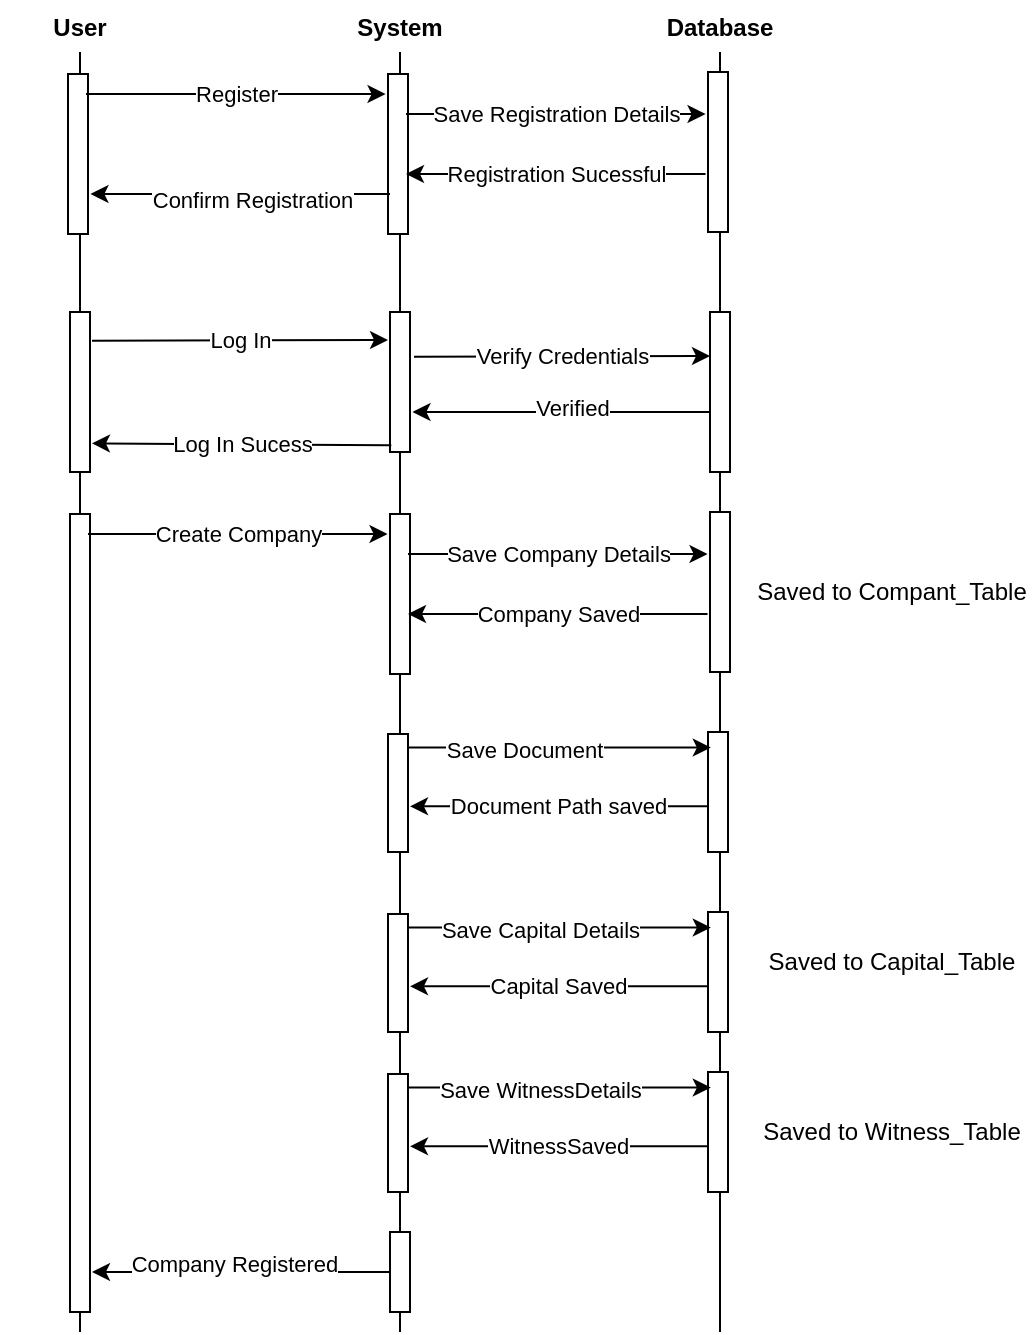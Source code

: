 <mxfile><diagram id="C_CAn81coQiGLjPqANE4" name="Page-1"><mxGraphModel dx="796" dy="611" grid="1" gridSize="10" guides="1" tooltips="1" connect="1" arrows="1" fold="1" page="1" pageScale="1" pageWidth="827" pageHeight="1169" math="0" shadow="0"><root><mxCell id="0"/><mxCell id="1" parent="0"/><mxCell id="4" value="" style="line;strokeWidth=1;fillColor=none;align=left;verticalAlign=middle;spacingTop=-1;spacingLeft=3;spacingRight=3;rotatable=0;labelPosition=right;points=[];portConstraint=eastwest;strokeColor=inherit;direction=south;" vertex="1" parent="1"><mxGeometry x="480" y="40" width="8" height="640" as="geometry"/></mxCell><mxCell id="5" value="" style="line;strokeWidth=1;fillColor=none;align=left;verticalAlign=middle;spacingTop=-1;spacingLeft=3;spacingRight=3;rotatable=0;labelPosition=right;points=[];portConstraint=eastwest;strokeColor=inherit;direction=south;" vertex="1" parent="1"><mxGeometry x="320" y="40" width="8" height="640" as="geometry"/></mxCell><mxCell id="6" value="" style="line;strokeWidth=1;fillColor=none;align=left;verticalAlign=middle;spacingTop=-1;spacingLeft=3;spacingRight=3;rotatable=0;labelPosition=right;points=[];portConstraint=eastwest;strokeColor=inherit;direction=south;" vertex="1" parent="1"><mxGeometry x="160" y="40" width="8" height="640" as="geometry"/></mxCell><mxCell id="8" value="" style="html=1;points=[];perimeter=orthogonalPerimeter;" vertex="1" parent="1"><mxGeometry x="159" y="170" width="10" height="80" as="geometry"/></mxCell><mxCell id="9" value="Verify Credentials" style="edgeStyle=none;html=1;exitX=1.2;exitY=0.454;exitDx=0;exitDy=0;exitPerimeter=0;" edge="1" parent="1"><mxGeometry relative="1" as="geometry"><mxPoint x="479" y="192" as="targetPoint"/><mxPoint x="331" y="192.32" as="sourcePoint"/></mxGeometry></mxCell><mxCell id="10" value="" style="html=1;points=[];perimeter=orthogonalPerimeter;" vertex="1" parent="1"><mxGeometry x="319" y="170" width="10" height="70" as="geometry"/></mxCell><mxCell id="11" style="edgeStyle=none;html=1;entryX=1.022;entryY=0.721;entryDx=0;entryDy=0;entryPerimeter=0;" edge="1" parent="1"><mxGeometry relative="1" as="geometry"><mxPoint x="480" y="220.0" as="sourcePoint"/><mxPoint x="330.22" y="220.0" as="targetPoint"/></mxGeometry></mxCell><mxCell id="12" value="Verified" style="edgeLabel;html=1;align=center;verticalAlign=middle;resizable=0;points=[];" vertex="1" connectable="0" parent="11"><mxGeometry x="-0.155" y="-2" relative="1" as="geometry"><mxPoint x="-7" as="offset"/></mxGeometry></mxCell><mxCell id="13" value="" style="html=1;points=[];perimeter=orthogonalPerimeter;" vertex="1" parent="1"><mxGeometry x="479" y="170" width="10" height="80" as="geometry"/></mxCell><mxCell id="14" value="Log In Sucess" style="edgeStyle=none;html=1;exitX=0.065;exitY=0.758;exitDx=0;exitDy=0;exitPerimeter=0;entryX=1.097;entryY=0.746;entryDx=0;entryDy=0;entryPerimeter=0;" edge="1" parent="1"><mxGeometry relative="1" as="geometry"><mxPoint x="319.65" y="236.64" as="sourcePoint"/><mxPoint x="169.97" y="235.68" as="targetPoint"/></mxGeometry></mxCell><mxCell id="15" value="System" style="text;align=center;fontStyle=1;verticalAlign=middle;spacingLeft=3;spacingRight=3;strokeColor=none;rotatable=0;points=[[0,0.5],[1,0.5]];portConstraint=eastwest;" vertex="1" parent="1"><mxGeometry x="284" y="14" width="80" height="26" as="geometry"/></mxCell><mxCell id="16" value="User" style="text;align=center;fontStyle=1;verticalAlign=middle;spacingLeft=3;spacingRight=3;strokeColor=none;rotatable=0;points=[[0,0.5],[1,0.5]];portConstraint=eastwest;" vertex="1" parent="1"><mxGeometry x="124" y="14" width="80" height="26" as="geometry"/></mxCell><mxCell id="18" value="Database" style="text;align=center;fontStyle=1;verticalAlign=middle;spacingLeft=3;spacingRight=3;strokeColor=none;rotatable=0;points=[[0,0.5],[1,0.5]];portConstraint=eastwest;" vertex="1" parent="1"><mxGeometry x="444" y="14" width="80" height="26" as="geometry"/></mxCell><mxCell id="65" style="edgeStyle=none;html=1;entryX=1.1;entryY=0.613;entryDx=0;entryDy=0;entryPerimeter=0;" edge="1" parent="1" source="20" target="21"><mxGeometry relative="1" as="geometry"/></mxCell><mxCell id="66" value="Capital Saved" style="edgeLabel;html=1;align=center;verticalAlign=middle;resizable=0;points=[];" vertex="1" connectable="0" parent="65"><mxGeometry x="0.176" relative="1" as="geometry"><mxPoint x="12" as="offset"/></mxGeometry></mxCell><mxCell id="20" value="" style="html=1;points=[];perimeter=orthogonalPerimeter;" vertex="1" parent="1"><mxGeometry x="478" y="470" width="10" height="60" as="geometry"/></mxCell><mxCell id="63" style="edgeStyle=none;html=1;entryX=0.14;entryY=0.13;entryDx=0;entryDy=0;entryPerimeter=0;" edge="1" parent="1" source="21" target="20"><mxGeometry relative="1" as="geometry"/></mxCell><mxCell id="64" value="Save Capital Details" style="edgeLabel;html=1;align=center;verticalAlign=middle;resizable=0;points=[];" vertex="1" connectable="0" parent="63"><mxGeometry x="-0.242" y="-1" relative="1" as="geometry"><mxPoint x="8" as="offset"/></mxGeometry></mxCell><mxCell id="21" value="" style="html=1;points=[];perimeter=orthogonalPerimeter;" vertex="1" parent="1"><mxGeometry x="318" y="471" width="10" height="59" as="geometry"/></mxCell><mxCell id="26" value="" style="html=1;points=[];perimeter=orthogonalPerimeter;" vertex="1" parent="1"><mxGeometry x="159" y="271" width="10" height="399" as="geometry"/></mxCell><mxCell id="27" value="" style="html=1;points=[];perimeter=orthogonalPerimeter;" vertex="1" parent="1"><mxGeometry x="479" y="270" width="10" height="80" as="geometry"/></mxCell><mxCell id="28" value="" style="html=1;points=[];perimeter=orthogonalPerimeter;" vertex="1" parent="1"><mxGeometry x="319" y="271" width="10" height="80" as="geometry"/></mxCell><mxCell id="31" value="Create Company" style="edgeStyle=none;html=1;entryX=1.022;entryY=0.721;entryDx=0;entryDy=0;entryPerimeter=0;" edge="1" parent="1"><mxGeometry relative="1" as="geometry"><mxPoint x="168.0" y="281" as="sourcePoint"/><mxPoint x="317.78" y="281" as="targetPoint"/></mxGeometry></mxCell><mxCell id="32" value="Save Company Details" style="edgeStyle=none;html=1;entryX=1.022;entryY=0.721;entryDx=0;entryDy=0;entryPerimeter=0;" edge="1" parent="1"><mxGeometry relative="1" as="geometry"><mxPoint x="328.0" y="291" as="sourcePoint"/><mxPoint x="477.78" y="291" as="targetPoint"/></mxGeometry></mxCell><mxCell id="33" value="Company Saved" style="edgeStyle=none;html=1;entryX=1.022;entryY=0.721;entryDx=0;entryDy=0;entryPerimeter=0;" edge="1" parent="1"><mxGeometry relative="1" as="geometry"><mxPoint x="477.78" y="321" as="sourcePoint"/><mxPoint x="328.0" y="321" as="targetPoint"/></mxGeometry></mxCell><mxCell id="52" value="Log In" style="edgeStyle=none;html=1;exitX=1.2;exitY=0.454;exitDx=0;exitDy=0;exitPerimeter=0;" edge="1" parent="1"><mxGeometry relative="1" as="geometry"><mxPoint x="318" y="184" as="targetPoint"/><mxPoint x="170" y="184.32" as="sourcePoint"/></mxGeometry></mxCell><mxCell id="53" value="" style="html=1;points=[];perimeter=orthogonalPerimeter;" vertex="1" parent="1"><mxGeometry x="158" y="51" width="10" height="80" as="geometry"/></mxCell><mxCell id="54" value="" style="html=1;points=[];perimeter=orthogonalPerimeter;" vertex="1" parent="1"><mxGeometry x="478" y="50" width="10" height="80" as="geometry"/></mxCell><mxCell id="55" value="" style="html=1;points=[];perimeter=orthogonalPerimeter;" vertex="1" parent="1"><mxGeometry x="318" y="51" width="10" height="80" as="geometry"/></mxCell><mxCell id="56" style="edgeStyle=none;html=1;entryX=1.022;entryY=0.721;entryDx=0;entryDy=0;entryPerimeter=0;" edge="1" parent="1"><mxGeometry relative="1" as="geometry"><mxPoint x="319" y="111" as="sourcePoint"/><mxPoint x="169.22" y="111" as="targetPoint"/></mxGeometry></mxCell><mxCell id="57" value="Confirm Registration" style="edgeLabel;html=1;align=center;verticalAlign=middle;resizable=0;points=[];" vertex="1" connectable="0" parent="56"><mxGeometry x="-0.19" y="3" relative="1" as="geometry"><mxPoint x="-9" as="offset"/></mxGeometry></mxCell><mxCell id="58" value="Register" style="edgeStyle=none;html=1;entryX=1.022;entryY=0.721;entryDx=0;entryDy=0;entryPerimeter=0;" edge="1" parent="1"><mxGeometry relative="1" as="geometry"><mxPoint x="167.0" y="61" as="sourcePoint"/><mxPoint x="316.78" y="61" as="targetPoint"/></mxGeometry></mxCell><mxCell id="59" value="Save Registration Details" style="edgeStyle=none;html=1;entryX=1.022;entryY=0.721;entryDx=0;entryDy=0;entryPerimeter=0;" edge="1" parent="1"><mxGeometry relative="1" as="geometry"><mxPoint x="327" y="71" as="sourcePoint"/><mxPoint x="476.78" y="71" as="targetPoint"/></mxGeometry></mxCell><mxCell id="60" value="Registration Sucessful" style="edgeStyle=none;html=1;entryX=1.022;entryY=0.721;entryDx=0;entryDy=0;entryPerimeter=0;" edge="1" parent="1"><mxGeometry relative="1" as="geometry"><mxPoint x="476.78" y="101" as="sourcePoint"/><mxPoint x="327" y="101" as="targetPoint"/></mxGeometry></mxCell><mxCell id="62" value="Saved to Compant_Table" style="text;html=1;strokeColor=none;fillColor=none;align=center;verticalAlign=middle;whiteSpace=wrap;rounded=0;" vertex="1" parent="1"><mxGeometry x="500" y="295" width="140" height="30" as="geometry"/></mxCell><mxCell id="77" style="edgeStyle=none;html=1;entryX=1.1;entryY=0.613;entryDx=0;entryDy=0;entryPerimeter=0;" edge="1" source="79" target="82" parent="1"><mxGeometry relative="1" as="geometry"/></mxCell><mxCell id="78" value="Document Path saved" style="edgeLabel;html=1;align=center;verticalAlign=middle;resizable=0;points=[];" vertex="1" connectable="0" parent="77"><mxGeometry x="0.176" relative="1" as="geometry"><mxPoint x="12" as="offset"/></mxGeometry></mxCell><mxCell id="79" value="" style="html=1;points=[];perimeter=orthogonalPerimeter;" vertex="1" parent="1"><mxGeometry x="478" y="380" width="10" height="60" as="geometry"/></mxCell><mxCell id="80" style="edgeStyle=none;html=1;entryX=0.14;entryY=0.13;entryDx=0;entryDy=0;entryPerimeter=0;" edge="1" source="82" target="79" parent="1"><mxGeometry relative="1" as="geometry"/></mxCell><mxCell id="81" value="Save Document" style="edgeLabel;html=1;align=center;verticalAlign=middle;resizable=0;points=[];" vertex="1" connectable="0" parent="80"><mxGeometry x="-0.242" y="-1" relative="1" as="geometry"><mxPoint as="offset"/></mxGeometry></mxCell><mxCell id="82" value="" style="html=1;points=[];perimeter=orthogonalPerimeter;" vertex="1" parent="1"><mxGeometry x="318" y="381" width="10" height="59" as="geometry"/></mxCell><mxCell id="83" value="Saved to Capital_Table" style="text;html=1;strokeColor=none;fillColor=none;align=center;verticalAlign=middle;whiteSpace=wrap;rounded=0;" vertex="1" parent="1"><mxGeometry x="500" y="480" width="140" height="30" as="geometry"/></mxCell><mxCell id="84" style="edgeStyle=none;html=1;entryX=1.1;entryY=0.613;entryDx=0;entryDy=0;entryPerimeter=0;" edge="1" source="86" target="89" parent="1"><mxGeometry relative="1" as="geometry"/></mxCell><mxCell id="85" value="WitnessSaved" style="edgeLabel;html=1;align=center;verticalAlign=middle;resizable=0;points=[];" vertex="1" connectable="0" parent="84"><mxGeometry x="0.176" relative="1" as="geometry"><mxPoint x="12" as="offset"/></mxGeometry></mxCell><mxCell id="86" value="" style="html=1;points=[];perimeter=orthogonalPerimeter;" vertex="1" parent="1"><mxGeometry x="478" y="550" width="10" height="60" as="geometry"/></mxCell><mxCell id="87" style="edgeStyle=none;html=1;entryX=0.14;entryY=0.13;entryDx=0;entryDy=0;entryPerimeter=0;" edge="1" source="89" target="86" parent="1"><mxGeometry relative="1" as="geometry"/></mxCell><mxCell id="88" value="Save WitnessDetails" style="edgeLabel;html=1;align=center;verticalAlign=middle;resizable=0;points=[];" vertex="1" connectable="0" parent="87"><mxGeometry x="-0.242" y="-1" relative="1" as="geometry"><mxPoint x="8" as="offset"/></mxGeometry></mxCell><mxCell id="89" value="" style="html=1;points=[];perimeter=orthogonalPerimeter;" vertex="1" parent="1"><mxGeometry x="318" y="551" width="10" height="59" as="geometry"/></mxCell><mxCell id="90" value="Saved to Witness_Table" style="text;html=1;strokeColor=none;fillColor=none;align=center;verticalAlign=middle;whiteSpace=wrap;rounded=0;" vertex="1" parent="1"><mxGeometry x="500" y="565" width="140" height="30" as="geometry"/></mxCell><mxCell id="92" style="edgeStyle=none;html=1;" edge="1" parent="1" source="91"><mxGeometry relative="1" as="geometry"><mxPoint x="170" y="650" as="targetPoint"/></mxGeometry></mxCell><mxCell id="93" value="Company Registered" style="edgeLabel;html=1;align=center;verticalAlign=middle;resizable=0;points=[];" vertex="1" connectable="0" parent="92"><mxGeometry x="0.198" y="-4" relative="1" as="geometry"><mxPoint x="11" as="offset"/></mxGeometry></mxCell><mxCell id="91" value="" style="html=1;points=[];perimeter=orthogonalPerimeter;" vertex="1" parent="1"><mxGeometry x="319" y="630" width="10" height="40" as="geometry"/></mxCell></root></mxGraphModel></diagram></mxfile>